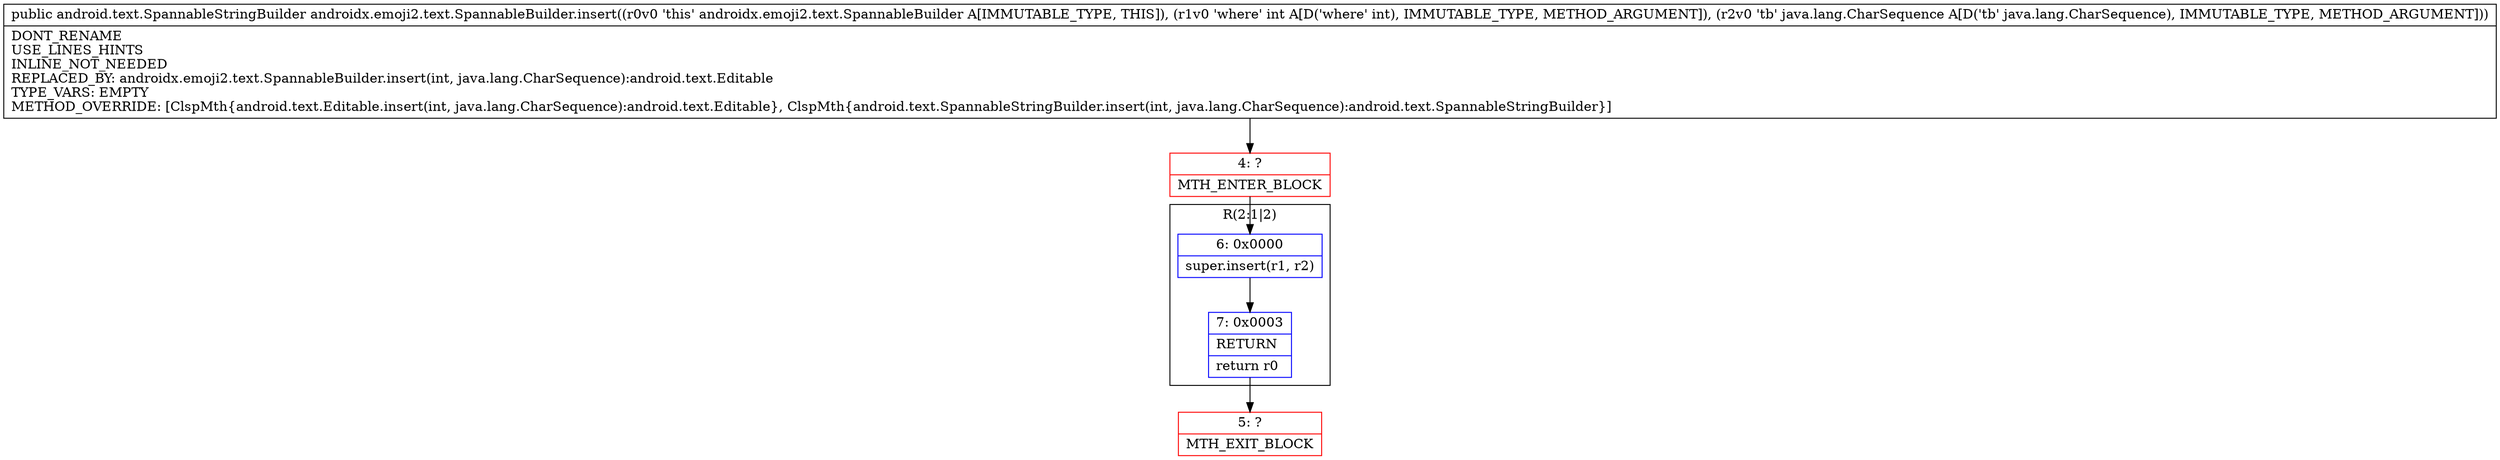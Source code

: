 digraph "CFG forandroidx.emoji2.text.SpannableBuilder.insert(ILjava\/lang\/CharSequence;)Landroid\/text\/SpannableStringBuilder;" {
subgraph cluster_Region_1191367647 {
label = "R(2:1|2)";
node [shape=record,color=blue];
Node_6 [shape=record,label="{6\:\ 0x0000|super.insert(r1, r2)\l}"];
Node_7 [shape=record,label="{7\:\ 0x0003|RETURN\l|return r0\l}"];
}
Node_4 [shape=record,color=red,label="{4\:\ ?|MTH_ENTER_BLOCK\l}"];
Node_5 [shape=record,color=red,label="{5\:\ ?|MTH_EXIT_BLOCK\l}"];
MethodNode[shape=record,label="{public android.text.SpannableStringBuilder androidx.emoji2.text.SpannableBuilder.insert((r0v0 'this' androidx.emoji2.text.SpannableBuilder A[IMMUTABLE_TYPE, THIS]), (r1v0 'where' int A[D('where' int), IMMUTABLE_TYPE, METHOD_ARGUMENT]), (r2v0 'tb' java.lang.CharSequence A[D('tb' java.lang.CharSequence), IMMUTABLE_TYPE, METHOD_ARGUMENT]))  | DONT_RENAME\lUSE_LINES_HINTS\lINLINE_NOT_NEEDED\lREPLACED_BY: androidx.emoji2.text.SpannableBuilder.insert(int, java.lang.CharSequence):android.text.Editable\lTYPE_VARS: EMPTY\lMETHOD_OVERRIDE: [ClspMth\{android.text.Editable.insert(int, java.lang.CharSequence):android.text.Editable\}, ClspMth\{android.text.SpannableStringBuilder.insert(int, java.lang.CharSequence):android.text.SpannableStringBuilder\}]\l}"];
MethodNode -> Node_4;Node_6 -> Node_7;
Node_7 -> Node_5;
Node_4 -> Node_6;
}

